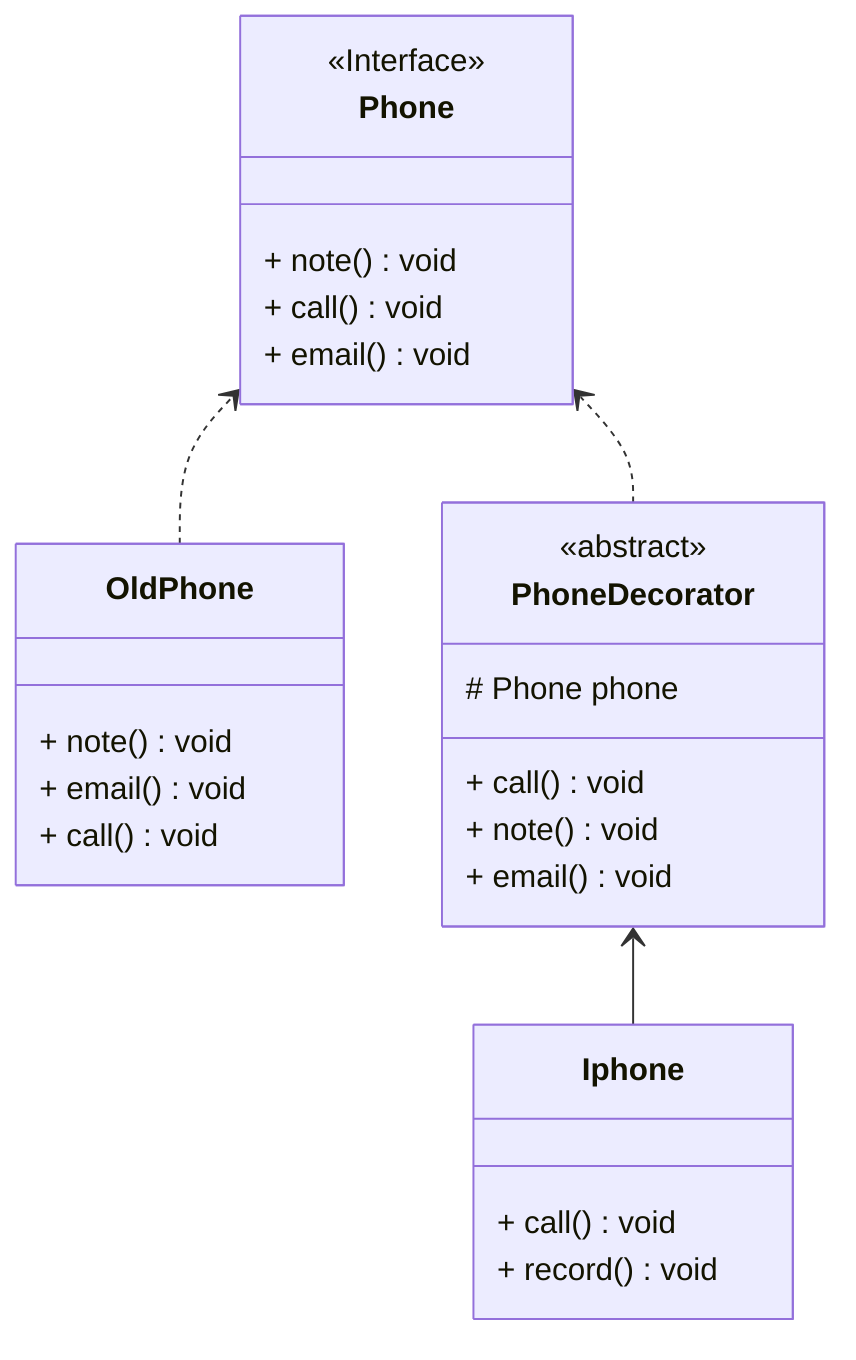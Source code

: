 classDiagram
    direction BT
    class Iphone {
        + call() void
        + record() void
    }
    class OldPhone {
        + note() void
        + email() void
        + call() void
    }
    class Phone {
        <<Interface>>
        + note() void
        + call() void
        + email() void
    }
    class PhoneDecorator {
        <<abstract>>
        # Phone phone
        + call() void
        + note() void
        + email() void
    }

    Iphone  -->  PhoneDecorator
    OldPhone  ..>  Phone
    PhoneDecorator  ..>  Phone